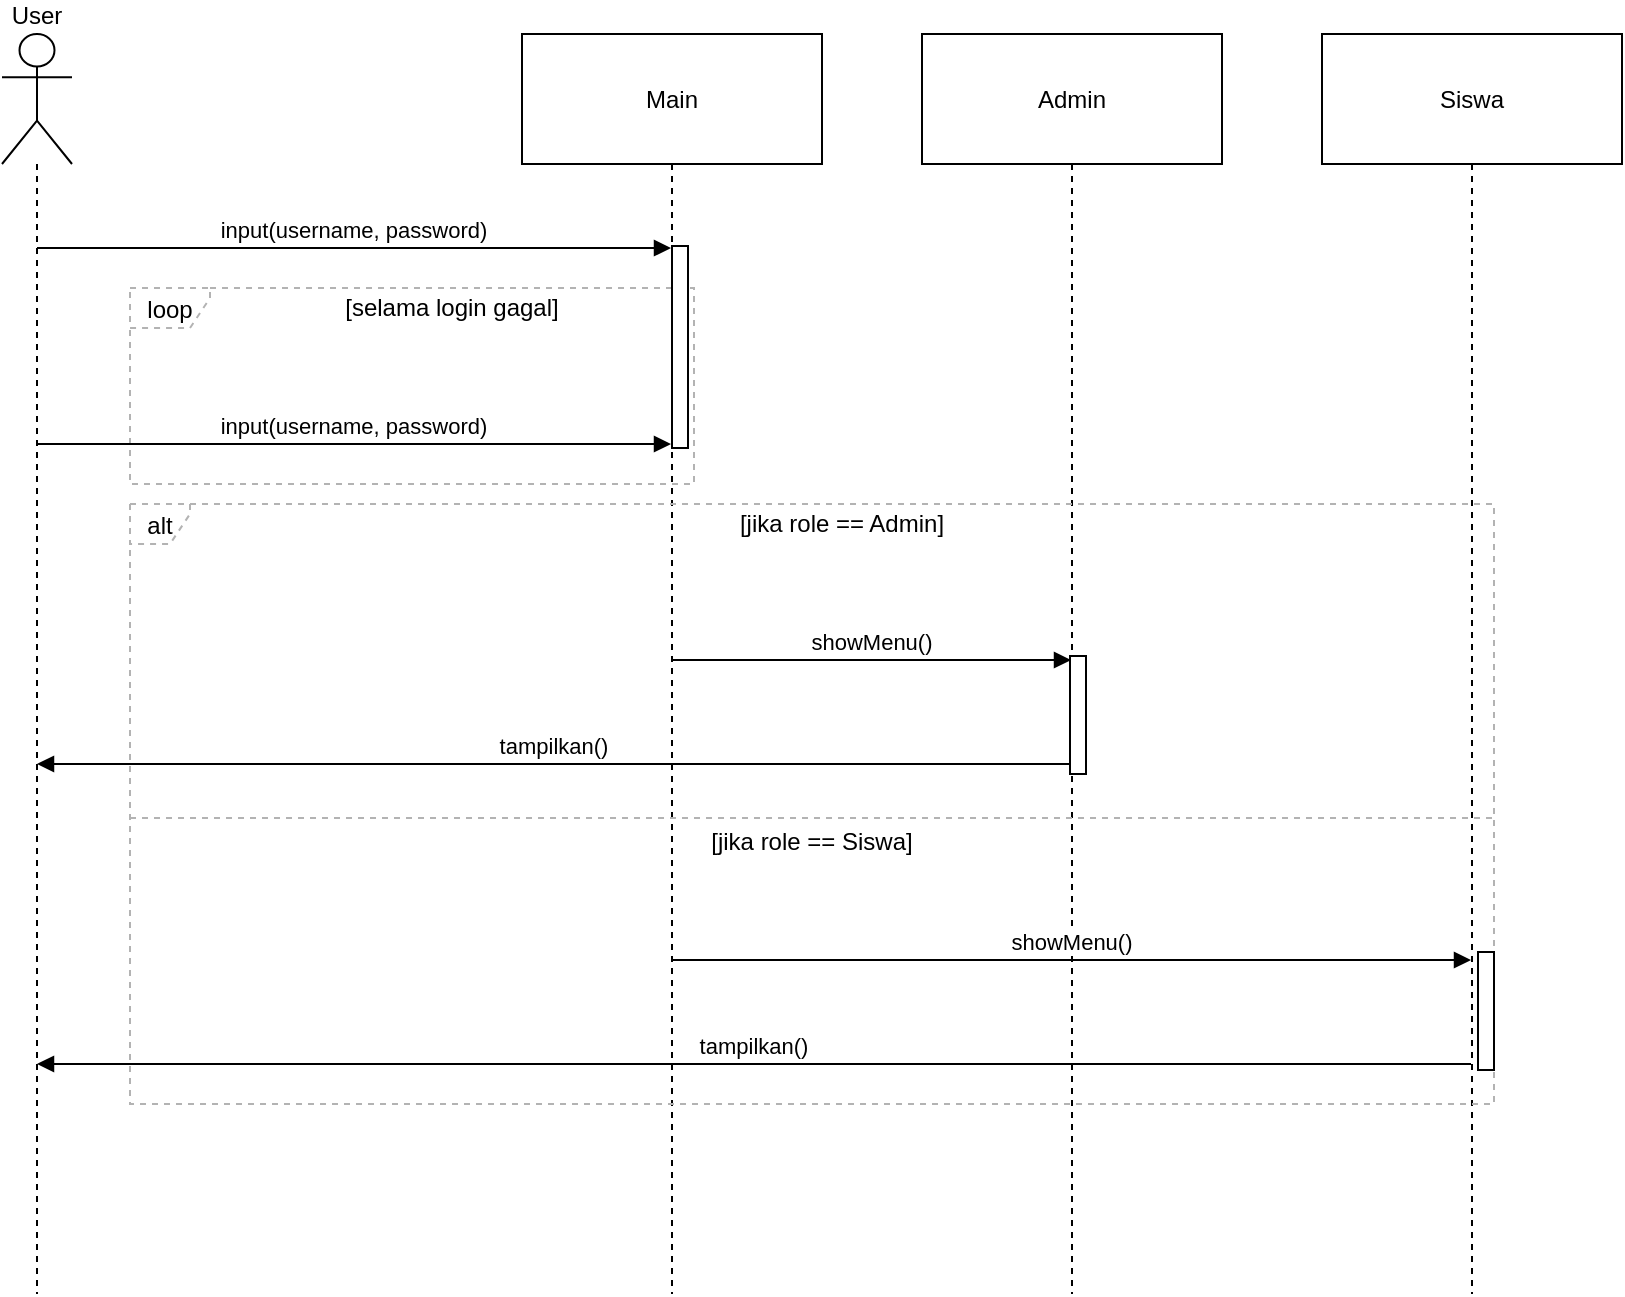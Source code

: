 <mxfile version="24.7.8">
  <diagram name="Page-1" id="65RCNnNQtsIsU65YwfiV">
    <mxGraphModel dx="1059" dy="681" grid="0" gridSize="10" guides="1" tooltips="1" connect="1" arrows="1" fold="1" page="0" pageScale="1" pageWidth="850" pageHeight="1100" math="0" shadow="0">
      <root>
        <mxCell id="0" />
        <mxCell id="1" parent="0" />
        <mxCell id="2B1vHlC7C50aqagilHTy-83" value="User" style="shape=umlLifeline;perimeter=lifelinePerimeter;whiteSpace=wrap;container=1;dropTarget=0;collapsible=0;recursiveResize=0;outlineConnect=0;portConstraint=eastwest;newEdgeStyle={&quot;edgeStyle&quot;:&quot;elbowEdgeStyle&quot;,&quot;elbow&quot;:&quot;vertical&quot;,&quot;curved&quot;:0,&quot;rounded&quot;:0};participant=umlActor;verticalAlign=bottom;labelPosition=center;verticalLabelPosition=top;align=center;size=65;" vertex="1" parent="1">
          <mxGeometry x="20" y="20" width="35" height="630" as="geometry" />
        </mxCell>
        <mxCell id="2B1vHlC7C50aqagilHTy-84" value="Main" style="shape=umlLifeline;perimeter=lifelinePerimeter;whiteSpace=wrap;container=1;dropTarget=0;collapsible=0;recursiveResize=0;outlineConnect=0;portConstraint=eastwest;newEdgeStyle={&quot;edgeStyle&quot;:&quot;elbowEdgeStyle&quot;,&quot;elbow&quot;:&quot;vertical&quot;,&quot;curved&quot;:0,&quot;rounded&quot;:0};size=65;" vertex="1" parent="1">
          <mxGeometry x="280" y="20" width="150" height="630" as="geometry" />
        </mxCell>
        <mxCell id="2B1vHlC7C50aqagilHTy-85" value="Admin" style="shape=umlLifeline;perimeter=lifelinePerimeter;whiteSpace=wrap;container=1;dropTarget=0;collapsible=0;recursiveResize=0;outlineConnect=0;portConstraint=eastwest;newEdgeStyle={&quot;edgeStyle&quot;:&quot;elbowEdgeStyle&quot;,&quot;elbow&quot;:&quot;vertical&quot;,&quot;curved&quot;:0,&quot;rounded&quot;:0};size=65;" vertex="1" parent="1">
          <mxGeometry x="480" y="20" width="150" height="630" as="geometry" />
        </mxCell>
        <mxCell id="2B1vHlC7C50aqagilHTy-86" value="Siswa" style="shape=umlLifeline;perimeter=lifelinePerimeter;whiteSpace=wrap;container=1;dropTarget=0;collapsible=0;recursiveResize=0;outlineConnect=0;portConstraint=eastwest;newEdgeStyle={&quot;edgeStyle&quot;:&quot;elbowEdgeStyle&quot;,&quot;elbow&quot;:&quot;vertical&quot;,&quot;curved&quot;:0,&quot;rounded&quot;:0};size=65;" vertex="1" parent="1">
          <mxGeometry x="680" y="20" width="150" height="630" as="geometry" />
        </mxCell>
        <mxCell id="2B1vHlC7C50aqagilHTy-87" value="loop" style="shape=umlFrame;dashed=1;pointerEvents=0;dropTarget=0;strokeColor=#B3B3B3;height=20;width=40" vertex="1" parent="1">
          <mxGeometry x="84" y="147" width="282" height="98" as="geometry" />
        </mxCell>
        <mxCell id="2B1vHlC7C50aqagilHTy-88" value="[selama login gagal]" style="text;strokeColor=none;fillColor=none;align=center;verticalAlign=middle;whiteSpace=wrap;" vertex="1" parent="2B1vHlC7C50aqagilHTy-87">
          <mxGeometry x="40" width="242" height="20" as="geometry" />
        </mxCell>
        <mxCell id="2B1vHlC7C50aqagilHTy-89" value="alt" style="shape=umlFrame;dashed=1;pointerEvents=0;dropTarget=0;strokeColor=#B3B3B3;height=20;width=30" vertex="1" parent="1">
          <mxGeometry x="84" y="255" width="682" height="300" as="geometry" />
        </mxCell>
        <mxCell id="2B1vHlC7C50aqagilHTy-90" value="[jika role == Admin]" style="text;strokeColor=none;fillColor=none;align=center;verticalAlign=middle;whiteSpace=wrap;" vertex="1" parent="2B1vHlC7C50aqagilHTy-89">
          <mxGeometry x="30" width="652" height="20" as="geometry" />
        </mxCell>
        <mxCell id="2B1vHlC7C50aqagilHTy-91" value="[jika role == Siswa]" style="shape=line;dashed=1;whiteSpace=wrap;verticalAlign=top;labelPosition=center;verticalLabelPosition=middle;align=center;strokeColor=#B3B3B3;" vertex="1" parent="2B1vHlC7C50aqagilHTy-89">
          <mxGeometry y="155" width="682" height="4" as="geometry" />
        </mxCell>
        <mxCell id="2B1vHlC7C50aqagilHTy-92" value="input(username, password)" style="verticalAlign=bottom;edgeStyle=elbowEdgeStyle;elbow=vertical;curved=0;rounded=0;endArrow=block;" edge="1" parent="1" source="2B1vHlC7C50aqagilHTy-83" target="2B1vHlC7C50aqagilHTy-84">
          <mxGeometry relative="1" as="geometry">
            <Array as="points">
              <mxPoint x="234" y="127" />
            </Array>
          </mxGeometry>
        </mxCell>
        <mxCell id="2B1vHlC7C50aqagilHTy-93" value="input(username, password)" style="verticalAlign=bottom;edgeStyle=elbowEdgeStyle;elbow=vertical;curved=0;rounded=0;endArrow=block;" edge="1" parent="1" source="2B1vHlC7C50aqagilHTy-83" target="2B1vHlC7C50aqagilHTy-84">
          <mxGeometry relative="1" as="geometry">
            <Array as="points">
              <mxPoint x="234" y="225" />
            </Array>
          </mxGeometry>
        </mxCell>
        <mxCell id="2B1vHlC7C50aqagilHTy-94" value="showMenu()" style="verticalAlign=bottom;edgeStyle=elbowEdgeStyle;elbow=vertical;curved=0;rounded=0;endArrow=block;" edge="1" parent="1" source="2B1vHlC7C50aqagilHTy-84" target="2B1vHlC7C50aqagilHTy-85">
          <mxGeometry relative="1" as="geometry">
            <Array as="points">
              <mxPoint x="464" y="333" />
            </Array>
          </mxGeometry>
        </mxCell>
        <mxCell id="2B1vHlC7C50aqagilHTy-95" value="tampilkan()" style="verticalAlign=bottom;edgeStyle=elbowEdgeStyle;elbow=vertical;curved=0;rounded=0;endArrow=block;" edge="1" parent="1" source="2B1vHlC7C50aqagilHTy-85" target="2B1vHlC7C50aqagilHTy-83">
          <mxGeometry relative="1" as="geometry">
            <Array as="points">
              <mxPoint x="337" y="385" />
            </Array>
          </mxGeometry>
        </mxCell>
        <mxCell id="2B1vHlC7C50aqagilHTy-96" value="showMenu()" style="verticalAlign=bottom;edgeStyle=elbowEdgeStyle;elbow=vertical;curved=0;rounded=0;endArrow=block;" edge="1" parent="1" source="2B1vHlC7C50aqagilHTy-84" target="2B1vHlC7C50aqagilHTy-86">
          <mxGeometry relative="1" as="geometry">
            <Array as="points">
              <mxPoint x="564" y="483" />
            </Array>
          </mxGeometry>
        </mxCell>
        <mxCell id="2B1vHlC7C50aqagilHTy-97" value="tampilkan()" style="verticalAlign=bottom;edgeStyle=elbowEdgeStyle;elbow=vertical;curved=0;rounded=0;endArrow=block;" edge="1" parent="1" source="2B1vHlC7C50aqagilHTy-86" target="2B1vHlC7C50aqagilHTy-83">
          <mxGeometry relative="1" as="geometry">
            <Array as="points">
              <mxPoint x="437" y="535" />
            </Array>
          </mxGeometry>
        </mxCell>
        <mxCell id="2B1vHlC7C50aqagilHTy-98" value="" style="rounded=0;whiteSpace=wrap;html=1;" vertex="1" parent="1">
          <mxGeometry x="355" y="126" width="8" height="101" as="geometry" />
        </mxCell>
        <mxCell id="2B1vHlC7C50aqagilHTy-99" value="" style="rounded=0;whiteSpace=wrap;html=1;" vertex="1" parent="1">
          <mxGeometry x="554" y="331" width="8" height="59" as="geometry" />
        </mxCell>
        <mxCell id="2B1vHlC7C50aqagilHTy-101" value="" style="rounded=0;whiteSpace=wrap;html=1;" vertex="1" parent="1">
          <mxGeometry x="758" y="479" width="8" height="59" as="geometry" />
        </mxCell>
      </root>
    </mxGraphModel>
  </diagram>
</mxfile>
